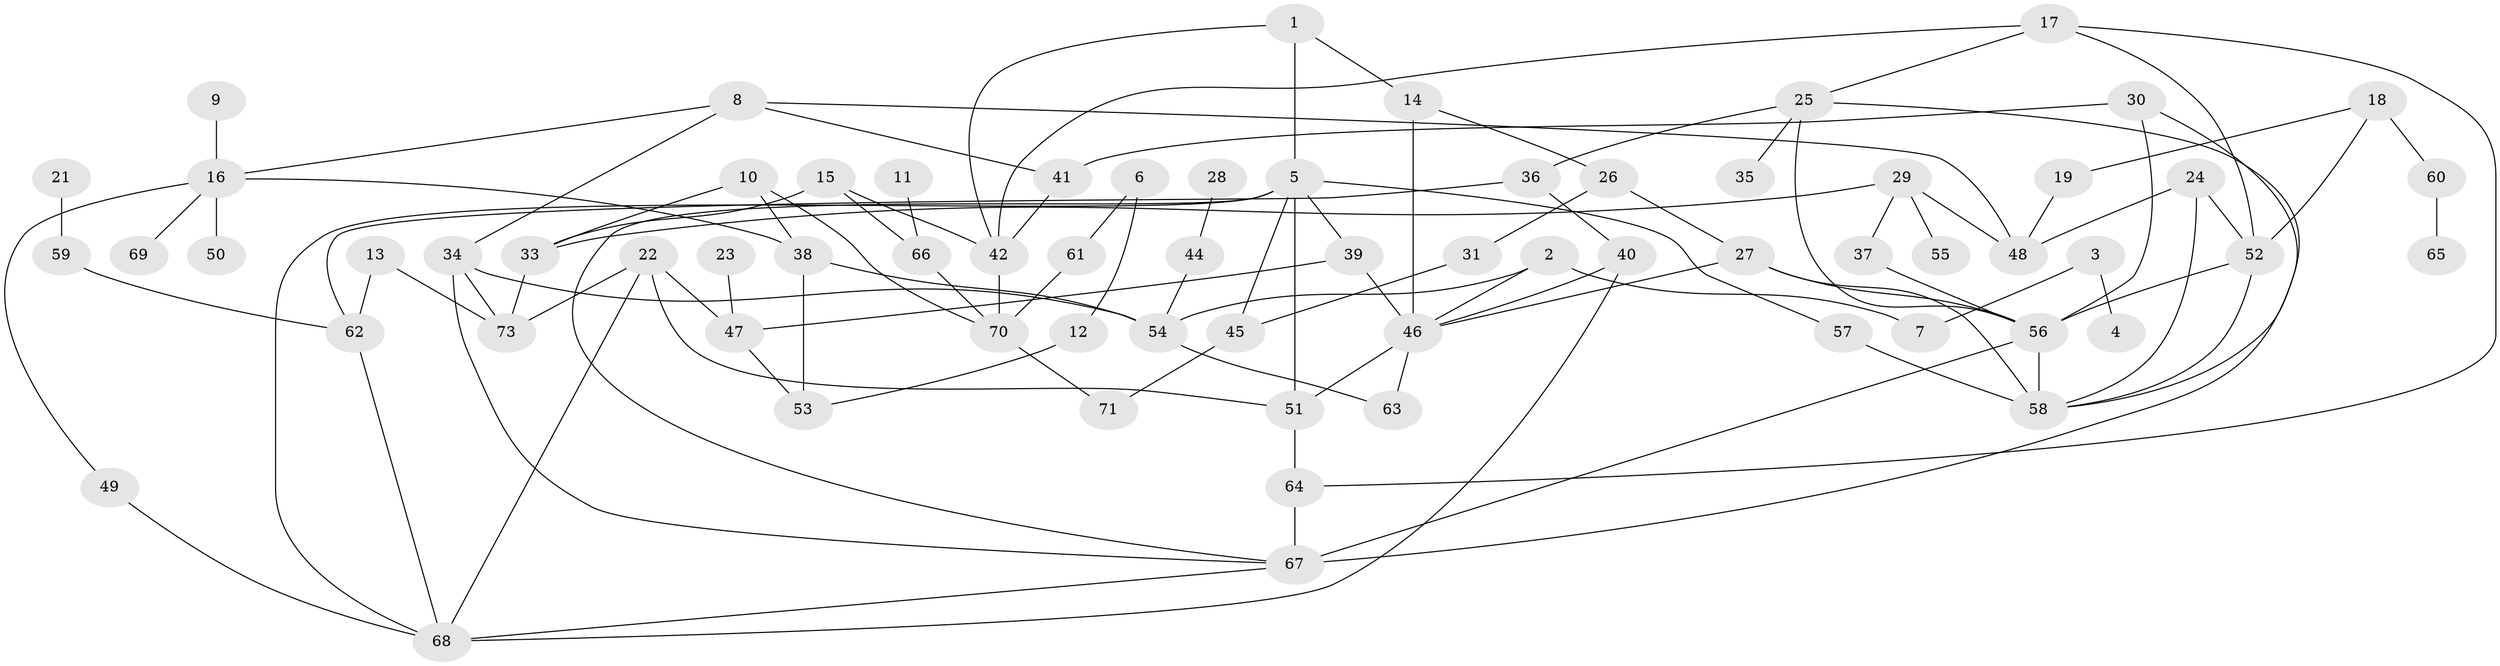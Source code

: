 // original degree distribution, {5: 0.0970873786407767, 4: 0.17475728155339806, 3: 0.23300970873786409, 2: 0.2621359223300971, 1: 0.14563106796116504, 6: 0.038834951456310676, 0: 0.038834951456310676, 7: 0.009708737864077669}
// Generated by graph-tools (version 1.1) at 2025/35/03/04/25 23:35:48]
// undirected, 69 vertices, 108 edges
graph export_dot {
  node [color=gray90,style=filled];
  1;
  2;
  3;
  4;
  5;
  6;
  7;
  8;
  9;
  10;
  11;
  12;
  13;
  14;
  15;
  16;
  17;
  18;
  19;
  21;
  22;
  23;
  24;
  25;
  26;
  27;
  28;
  29;
  30;
  31;
  33;
  34;
  35;
  36;
  37;
  38;
  39;
  40;
  41;
  42;
  44;
  45;
  46;
  47;
  48;
  49;
  50;
  51;
  52;
  53;
  54;
  55;
  56;
  57;
  58;
  59;
  60;
  61;
  62;
  63;
  64;
  65;
  66;
  67;
  68;
  69;
  70;
  71;
  73;
  1 -- 5 [weight=1.0];
  1 -- 14 [weight=1.0];
  1 -- 42 [weight=1.0];
  2 -- 7 [weight=1.0];
  2 -- 46 [weight=1.0];
  2 -- 54 [weight=1.0];
  3 -- 4 [weight=1.0];
  3 -- 7 [weight=1.0];
  5 -- 39 [weight=1.0];
  5 -- 45 [weight=1.0];
  5 -- 51 [weight=1.0];
  5 -- 57 [weight=1.0];
  5 -- 67 [weight=1.0];
  5 -- 68 [weight=1.0];
  6 -- 12 [weight=1.0];
  6 -- 61 [weight=1.0];
  8 -- 16 [weight=1.0];
  8 -- 34 [weight=1.0];
  8 -- 41 [weight=1.0];
  8 -- 48 [weight=1.0];
  9 -- 16 [weight=1.0];
  10 -- 33 [weight=1.0];
  10 -- 38 [weight=1.0];
  10 -- 70 [weight=1.0];
  11 -- 66 [weight=1.0];
  12 -- 53 [weight=1.0];
  13 -- 62 [weight=1.0];
  13 -- 73 [weight=1.0];
  14 -- 26 [weight=1.0];
  14 -- 46 [weight=1.0];
  15 -- 33 [weight=1.0];
  15 -- 42 [weight=1.0];
  15 -- 66 [weight=1.0];
  16 -- 38 [weight=1.0];
  16 -- 49 [weight=1.0];
  16 -- 50 [weight=1.0];
  16 -- 69 [weight=1.0];
  17 -- 25 [weight=1.0];
  17 -- 42 [weight=1.0];
  17 -- 52 [weight=1.0];
  17 -- 64 [weight=1.0];
  18 -- 19 [weight=1.0];
  18 -- 52 [weight=1.0];
  18 -- 60 [weight=1.0];
  19 -- 48 [weight=1.0];
  21 -- 59 [weight=1.0];
  22 -- 47 [weight=1.0];
  22 -- 51 [weight=1.0];
  22 -- 68 [weight=1.0];
  22 -- 73 [weight=1.0];
  23 -- 47 [weight=1.0];
  24 -- 48 [weight=2.0];
  24 -- 52 [weight=2.0];
  24 -- 58 [weight=1.0];
  25 -- 35 [weight=1.0];
  25 -- 36 [weight=1.0];
  25 -- 56 [weight=1.0];
  25 -- 67 [weight=1.0];
  26 -- 27 [weight=1.0];
  26 -- 31 [weight=1.0];
  27 -- 46 [weight=1.0];
  27 -- 56 [weight=1.0];
  27 -- 58 [weight=1.0];
  28 -- 44 [weight=1.0];
  29 -- 33 [weight=2.0];
  29 -- 37 [weight=1.0];
  29 -- 48 [weight=1.0];
  29 -- 55 [weight=2.0];
  30 -- 41 [weight=1.0];
  30 -- 56 [weight=2.0];
  30 -- 58 [weight=1.0];
  31 -- 45 [weight=1.0];
  33 -- 73 [weight=2.0];
  34 -- 54 [weight=1.0];
  34 -- 67 [weight=1.0];
  34 -- 73 [weight=1.0];
  36 -- 40 [weight=1.0];
  36 -- 62 [weight=1.0];
  37 -- 56 [weight=1.0];
  38 -- 53 [weight=1.0];
  38 -- 54 [weight=1.0];
  39 -- 46 [weight=1.0];
  39 -- 47 [weight=1.0];
  40 -- 46 [weight=1.0];
  40 -- 68 [weight=1.0];
  41 -- 42 [weight=1.0];
  42 -- 70 [weight=1.0];
  44 -- 54 [weight=2.0];
  45 -- 71 [weight=1.0];
  46 -- 51 [weight=1.0];
  46 -- 63 [weight=1.0];
  47 -- 53 [weight=1.0];
  49 -- 68 [weight=1.0];
  51 -- 64 [weight=1.0];
  52 -- 56 [weight=1.0];
  52 -- 58 [weight=1.0];
  54 -- 63 [weight=1.0];
  56 -- 58 [weight=1.0];
  56 -- 67 [weight=1.0];
  57 -- 58 [weight=2.0];
  59 -- 62 [weight=1.0];
  60 -- 65 [weight=1.0];
  61 -- 70 [weight=1.0];
  62 -- 68 [weight=1.0];
  64 -- 67 [weight=2.0];
  66 -- 70 [weight=1.0];
  67 -- 68 [weight=1.0];
  70 -- 71 [weight=1.0];
}
